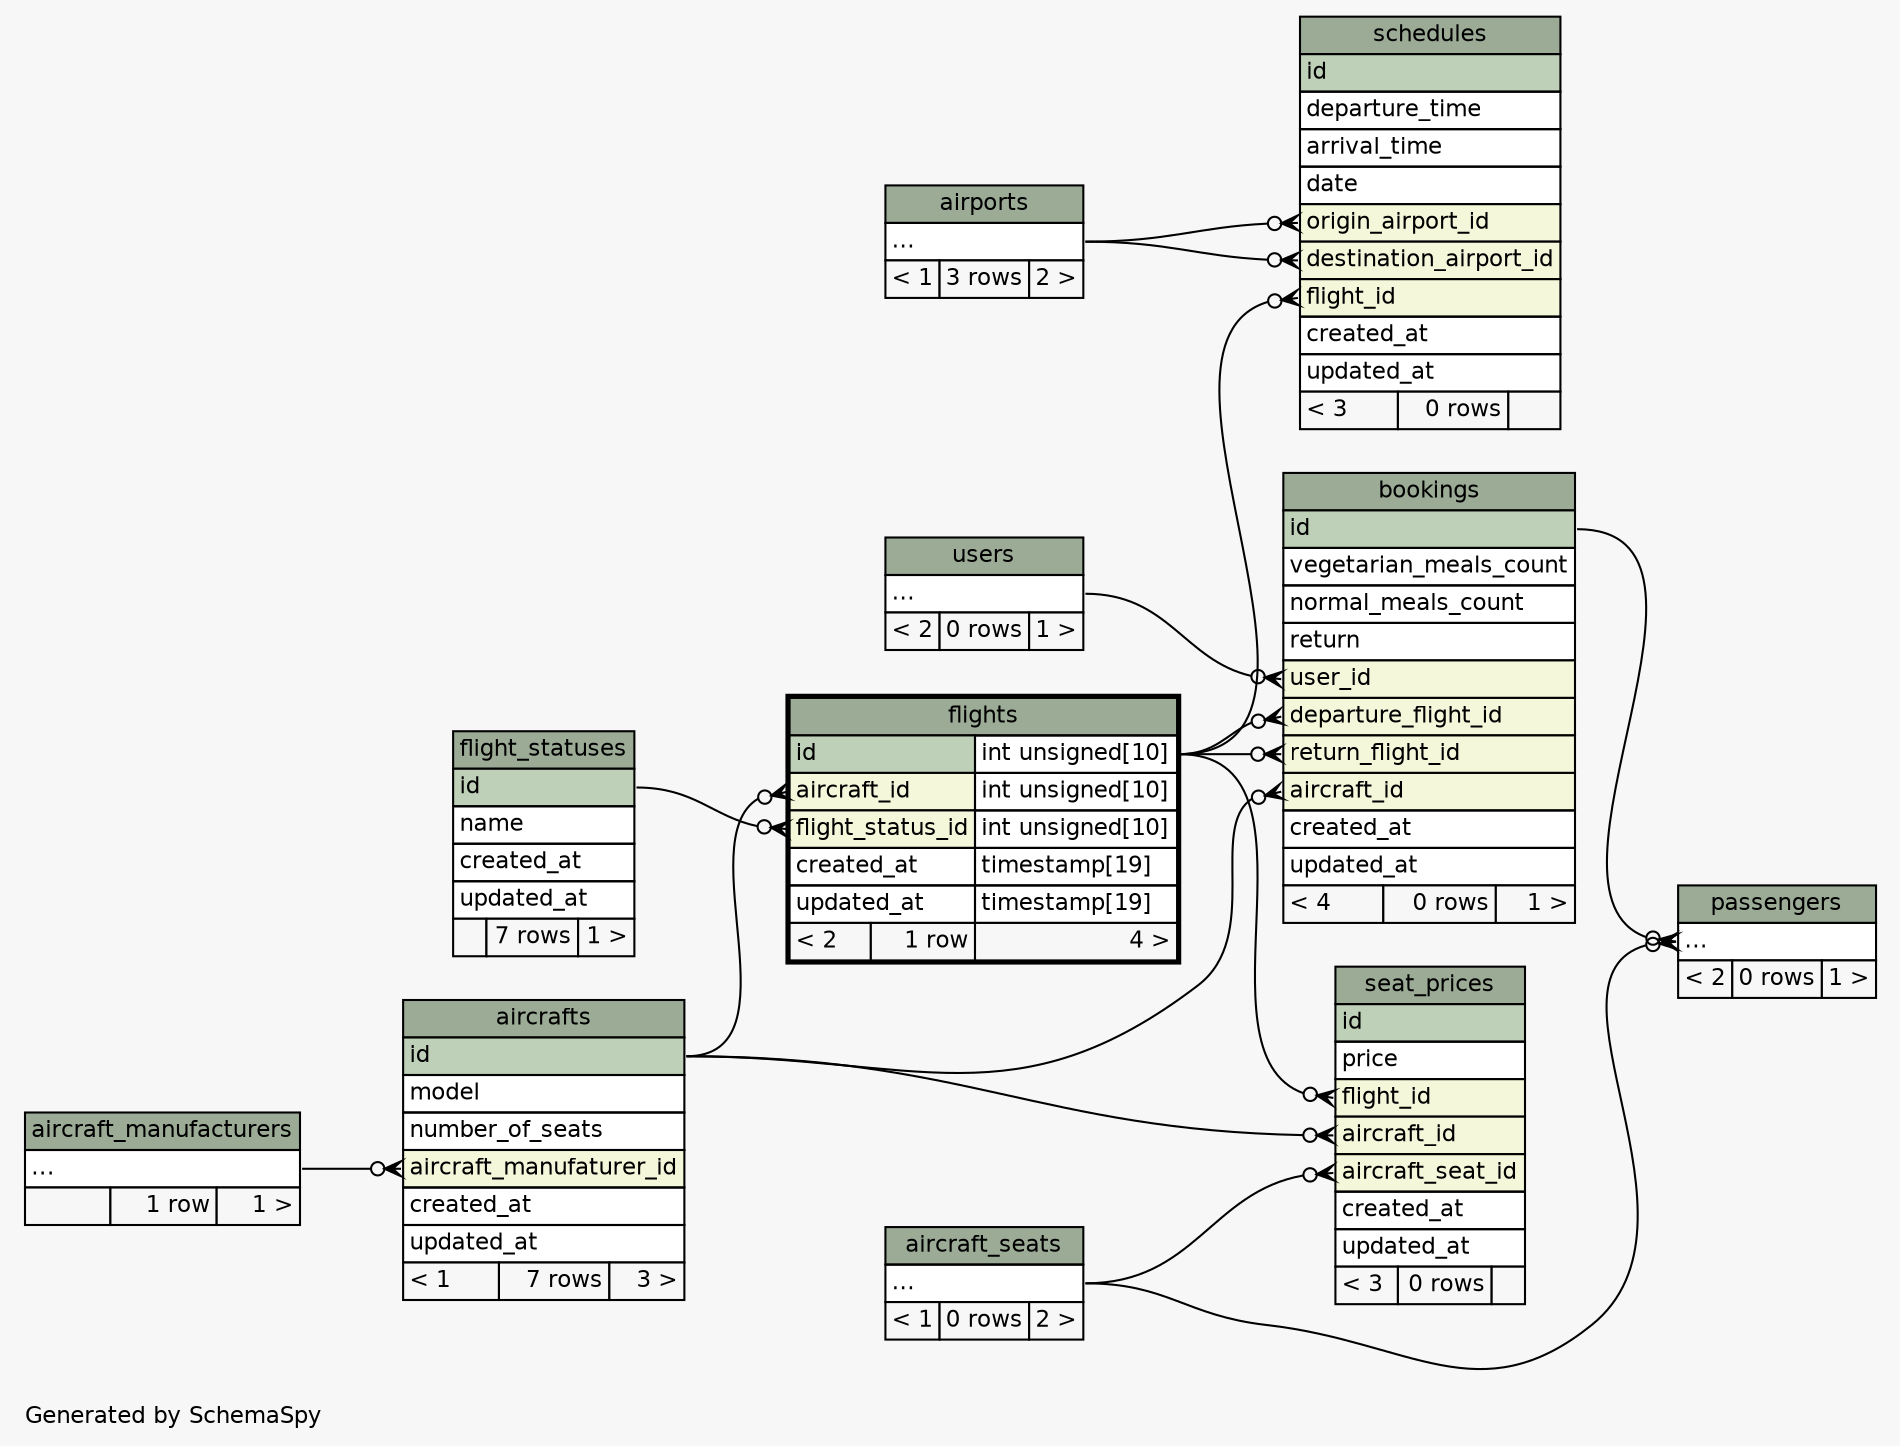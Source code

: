 // dot 2.38.0 on Linux 4.8.0-46-generic
// SchemaSpy rev 590
digraph "twoDegreesRelationshipsDiagram" {
  graph [
    rankdir="RL"
    bgcolor="#f7f7f7"
    label="\nGenerated by SchemaSpy"
    labeljust="l"
    nodesep="0.18"
    ranksep="0.46"
    fontname="Helvetica"
    fontsize="11"
  ];
  node [
    fontname="Helvetica"
    fontsize="11"
    shape="plaintext"
  ];
  edge [
    arrowsize="0.8"
  ];
  "aircrafts":"aircraft_manufaturer_id":w -> "aircraft_manufacturers":"elipses":e [arrowhead=none dir=back arrowtail=crowodot];
  "bookings":"aircraft_id":w -> "aircrafts":"id":e [arrowhead=none dir=back arrowtail=crowodot];
  "bookings":"departure_flight_id":w -> "flights":"id.type":e [arrowhead=none dir=back arrowtail=crowodot];
  "bookings":"return_flight_id":w -> "flights":"id.type":e [arrowhead=none dir=back arrowtail=crowodot];
  "bookings":"user_id":w -> "users":"elipses":e [arrowhead=none dir=back arrowtail=crowodot];
  "flights":"aircraft_id":w -> "aircrafts":"id":e [arrowhead=none dir=back arrowtail=crowodot];
  "flights":"flight_status_id":w -> "flight_statuses":"id":e [arrowhead=none dir=back arrowtail=crowodot];
  "passengers":"elipses":w -> "aircraft_seats":"elipses":e [arrowhead=none dir=back arrowtail=crowodot];
  "passengers":"elipses":w -> "bookings":"id":e [arrowhead=none dir=back arrowtail=crowodot];
  "schedules":"destination_airport_id":w -> "airports":"elipses":e [arrowhead=none dir=back arrowtail=crowodot];
  "schedules":"flight_id":w -> "flights":"id.type":e [arrowhead=none dir=back arrowtail=crowodot];
  "schedules":"origin_airport_id":w -> "airports":"elipses":e [arrowhead=none dir=back arrowtail=crowodot];
  "seat_prices":"aircraft_id":w -> "aircrafts":"id":e [arrowhead=none dir=back arrowtail=crowodot];
  "seat_prices":"aircraft_seat_id":w -> "aircraft_seats":"elipses":e [arrowhead=none dir=back arrowtail=crowodot];
  "seat_prices":"flight_id":w -> "flights":"id.type":e [arrowhead=none dir=back arrowtail=crowodot];
  "aircraft_manufacturers" [
    label=<
    <TABLE BORDER="0" CELLBORDER="1" CELLSPACING="0" BGCOLOR="#ffffff">
      <TR><TD COLSPAN="3" BGCOLOR="#9bab96" ALIGN="CENTER">aircraft_manufacturers</TD></TR>
      <TR><TD PORT="elipses" COLSPAN="3" ALIGN="LEFT">...</TD></TR>
      <TR><TD ALIGN="LEFT" BGCOLOR="#f7f7f7">  </TD><TD ALIGN="RIGHT" BGCOLOR="#f7f7f7">1 row</TD><TD ALIGN="RIGHT" BGCOLOR="#f7f7f7">1 &gt;</TD></TR>
    </TABLE>>
    URL="aircraft_manufacturers.html"
    tooltip="aircraft_manufacturers"
  ];
  "aircraft_seats" [
    label=<
    <TABLE BORDER="0" CELLBORDER="1" CELLSPACING="0" BGCOLOR="#ffffff">
      <TR><TD COLSPAN="3" BGCOLOR="#9bab96" ALIGN="CENTER">aircraft_seats</TD></TR>
      <TR><TD PORT="elipses" COLSPAN="3" ALIGN="LEFT">...</TD></TR>
      <TR><TD ALIGN="LEFT" BGCOLOR="#f7f7f7">&lt; 1</TD><TD ALIGN="RIGHT" BGCOLOR="#f7f7f7">0 rows</TD><TD ALIGN="RIGHT" BGCOLOR="#f7f7f7">2 &gt;</TD></TR>
    </TABLE>>
    URL="aircraft_seats.html"
    tooltip="aircraft_seats"
  ];
  "aircrafts" [
    label=<
    <TABLE BORDER="0" CELLBORDER="1" CELLSPACING="0" BGCOLOR="#ffffff">
      <TR><TD COLSPAN="3" BGCOLOR="#9bab96" ALIGN="CENTER">aircrafts</TD></TR>
      <TR><TD PORT="id" COLSPAN="3" BGCOLOR="#bed1b8" ALIGN="LEFT">id</TD></TR>
      <TR><TD PORT="model" COLSPAN="3" ALIGN="LEFT">model</TD></TR>
      <TR><TD PORT="number_of_seats" COLSPAN="3" ALIGN="LEFT">number_of_seats</TD></TR>
      <TR><TD PORT="aircraft_manufaturer_id" COLSPAN="3" BGCOLOR="#f4f7da" ALIGN="LEFT">aircraft_manufaturer_id</TD></TR>
      <TR><TD PORT="created_at" COLSPAN="3" ALIGN="LEFT">created_at</TD></TR>
      <TR><TD PORT="updated_at" COLSPAN="3" ALIGN="LEFT">updated_at</TD></TR>
      <TR><TD ALIGN="LEFT" BGCOLOR="#f7f7f7">&lt; 1</TD><TD ALIGN="RIGHT" BGCOLOR="#f7f7f7">7 rows</TD><TD ALIGN="RIGHT" BGCOLOR="#f7f7f7">3 &gt;</TD></TR>
    </TABLE>>
    URL="aircrafts.html"
    tooltip="aircrafts"
  ];
  "airports" [
    label=<
    <TABLE BORDER="0" CELLBORDER="1" CELLSPACING="0" BGCOLOR="#ffffff">
      <TR><TD COLSPAN="3" BGCOLOR="#9bab96" ALIGN="CENTER">airports</TD></TR>
      <TR><TD PORT="elipses" COLSPAN="3" ALIGN="LEFT">...</TD></TR>
      <TR><TD ALIGN="LEFT" BGCOLOR="#f7f7f7">&lt; 1</TD><TD ALIGN="RIGHT" BGCOLOR="#f7f7f7">3 rows</TD><TD ALIGN="RIGHT" BGCOLOR="#f7f7f7">2 &gt;</TD></TR>
    </TABLE>>
    URL="airports.html"
    tooltip="airports"
  ];
  "bookings" [
    label=<
    <TABLE BORDER="0" CELLBORDER="1" CELLSPACING="0" BGCOLOR="#ffffff">
      <TR><TD COLSPAN="3" BGCOLOR="#9bab96" ALIGN="CENTER">bookings</TD></TR>
      <TR><TD PORT="id" COLSPAN="3" BGCOLOR="#bed1b8" ALIGN="LEFT">id</TD></TR>
      <TR><TD PORT="vegetarian_meals_count" COLSPAN="3" ALIGN="LEFT">vegetarian_meals_count</TD></TR>
      <TR><TD PORT="normal_meals_count" COLSPAN="3" ALIGN="LEFT">normal_meals_count</TD></TR>
      <TR><TD PORT="return" COLSPAN="3" ALIGN="LEFT">return</TD></TR>
      <TR><TD PORT="user_id" COLSPAN="3" BGCOLOR="#f4f7da" ALIGN="LEFT">user_id</TD></TR>
      <TR><TD PORT="departure_flight_id" COLSPAN="3" BGCOLOR="#f4f7da" ALIGN="LEFT">departure_flight_id</TD></TR>
      <TR><TD PORT="return_flight_id" COLSPAN="3" BGCOLOR="#f4f7da" ALIGN="LEFT">return_flight_id</TD></TR>
      <TR><TD PORT="aircraft_id" COLSPAN="3" BGCOLOR="#f4f7da" ALIGN="LEFT">aircraft_id</TD></TR>
      <TR><TD PORT="created_at" COLSPAN="3" ALIGN="LEFT">created_at</TD></TR>
      <TR><TD PORT="updated_at" COLSPAN="3" ALIGN="LEFT">updated_at</TD></TR>
      <TR><TD ALIGN="LEFT" BGCOLOR="#f7f7f7">&lt; 4</TD><TD ALIGN="RIGHT" BGCOLOR="#f7f7f7">0 rows</TD><TD ALIGN="RIGHT" BGCOLOR="#f7f7f7">1 &gt;</TD></TR>
    </TABLE>>
    URL="bookings.html"
    tooltip="bookings"
  ];
  "flight_statuses" [
    label=<
    <TABLE BORDER="0" CELLBORDER="1" CELLSPACING="0" BGCOLOR="#ffffff">
      <TR><TD COLSPAN="3" BGCOLOR="#9bab96" ALIGN="CENTER">flight_statuses</TD></TR>
      <TR><TD PORT="id" COLSPAN="3" BGCOLOR="#bed1b8" ALIGN="LEFT">id</TD></TR>
      <TR><TD PORT="name" COLSPAN="3" ALIGN="LEFT">name</TD></TR>
      <TR><TD PORT="created_at" COLSPAN="3" ALIGN="LEFT">created_at</TD></TR>
      <TR><TD PORT="updated_at" COLSPAN="3" ALIGN="LEFT">updated_at</TD></TR>
      <TR><TD ALIGN="LEFT" BGCOLOR="#f7f7f7">  </TD><TD ALIGN="RIGHT" BGCOLOR="#f7f7f7">7 rows</TD><TD ALIGN="RIGHT" BGCOLOR="#f7f7f7">1 &gt;</TD></TR>
    </TABLE>>
    URL="flight_statuses.html"
    tooltip="flight_statuses"
  ];
  "flights" [
    label=<
    <TABLE BORDER="2" CELLBORDER="1" CELLSPACING="0" BGCOLOR="#ffffff">
      <TR><TD COLSPAN="3" BGCOLOR="#9bab96" ALIGN="CENTER">flights</TD></TR>
      <TR><TD PORT="id" COLSPAN="2" BGCOLOR="#bed1b8" ALIGN="LEFT">id</TD><TD PORT="id.type" ALIGN="LEFT">int unsigned[10]</TD></TR>
      <TR><TD PORT="aircraft_id" COLSPAN="2" BGCOLOR="#f4f7da" ALIGN="LEFT">aircraft_id</TD><TD PORT="aircraft_id.type" ALIGN="LEFT">int unsigned[10]</TD></TR>
      <TR><TD PORT="flight_status_id" COLSPAN="2" BGCOLOR="#f4f7da" ALIGN="LEFT">flight_status_id</TD><TD PORT="flight_status_id.type" ALIGN="LEFT">int unsigned[10]</TD></TR>
      <TR><TD PORT="created_at" COLSPAN="2" ALIGN="LEFT">created_at</TD><TD PORT="created_at.type" ALIGN="LEFT">timestamp[19]</TD></TR>
      <TR><TD PORT="updated_at" COLSPAN="2" ALIGN="LEFT">updated_at</TD><TD PORT="updated_at.type" ALIGN="LEFT">timestamp[19]</TD></TR>
      <TR><TD ALIGN="LEFT" BGCOLOR="#f7f7f7">&lt; 2</TD><TD ALIGN="RIGHT" BGCOLOR="#f7f7f7">1 row</TD><TD ALIGN="RIGHT" BGCOLOR="#f7f7f7">4 &gt;</TD></TR>
    </TABLE>>
    URL="flights.html"
    tooltip="flights"
  ];
  "passengers" [
    label=<
    <TABLE BORDER="0" CELLBORDER="1" CELLSPACING="0" BGCOLOR="#ffffff">
      <TR><TD COLSPAN="3" BGCOLOR="#9bab96" ALIGN="CENTER">passengers</TD></TR>
      <TR><TD PORT="elipses" COLSPAN="3" ALIGN="LEFT">...</TD></TR>
      <TR><TD ALIGN="LEFT" BGCOLOR="#f7f7f7">&lt; 2</TD><TD ALIGN="RIGHT" BGCOLOR="#f7f7f7">0 rows</TD><TD ALIGN="RIGHT" BGCOLOR="#f7f7f7">1 &gt;</TD></TR>
    </TABLE>>
    URL="passengers.html"
    tooltip="passengers"
  ];
  "schedules" [
    label=<
    <TABLE BORDER="0" CELLBORDER="1" CELLSPACING="0" BGCOLOR="#ffffff">
      <TR><TD COLSPAN="3" BGCOLOR="#9bab96" ALIGN="CENTER">schedules</TD></TR>
      <TR><TD PORT="id" COLSPAN="3" BGCOLOR="#bed1b8" ALIGN="LEFT">id</TD></TR>
      <TR><TD PORT="departure_time" COLSPAN="3" ALIGN="LEFT">departure_time</TD></TR>
      <TR><TD PORT="arrival_time" COLSPAN="3" ALIGN="LEFT">arrival_time</TD></TR>
      <TR><TD PORT="date" COLSPAN="3" ALIGN="LEFT">date</TD></TR>
      <TR><TD PORT="origin_airport_id" COLSPAN="3" BGCOLOR="#f4f7da" ALIGN="LEFT">origin_airport_id</TD></TR>
      <TR><TD PORT="destination_airport_id" COLSPAN="3" BGCOLOR="#f4f7da" ALIGN="LEFT">destination_airport_id</TD></TR>
      <TR><TD PORT="flight_id" COLSPAN="3" BGCOLOR="#f4f7da" ALIGN="LEFT">flight_id</TD></TR>
      <TR><TD PORT="created_at" COLSPAN="3" ALIGN="LEFT">created_at</TD></TR>
      <TR><TD PORT="updated_at" COLSPAN="3" ALIGN="LEFT">updated_at</TD></TR>
      <TR><TD ALIGN="LEFT" BGCOLOR="#f7f7f7">&lt; 3</TD><TD ALIGN="RIGHT" BGCOLOR="#f7f7f7">0 rows</TD><TD ALIGN="RIGHT" BGCOLOR="#f7f7f7">  </TD></TR>
    </TABLE>>
    URL="schedules.html"
    tooltip="schedules"
  ];
  "seat_prices" [
    label=<
    <TABLE BORDER="0" CELLBORDER="1" CELLSPACING="0" BGCOLOR="#ffffff">
      <TR><TD COLSPAN="3" BGCOLOR="#9bab96" ALIGN="CENTER">seat_prices</TD></TR>
      <TR><TD PORT="id" COLSPAN="3" BGCOLOR="#bed1b8" ALIGN="LEFT">id</TD></TR>
      <TR><TD PORT="price" COLSPAN="3" ALIGN="LEFT">price</TD></TR>
      <TR><TD PORT="flight_id" COLSPAN="3" BGCOLOR="#f4f7da" ALIGN="LEFT">flight_id</TD></TR>
      <TR><TD PORT="aircraft_id" COLSPAN="3" BGCOLOR="#f4f7da" ALIGN="LEFT">aircraft_id</TD></TR>
      <TR><TD PORT="aircraft_seat_id" COLSPAN="3" BGCOLOR="#f4f7da" ALIGN="LEFT">aircraft_seat_id</TD></TR>
      <TR><TD PORT="created_at" COLSPAN="3" ALIGN="LEFT">created_at</TD></TR>
      <TR><TD PORT="updated_at" COLSPAN="3" ALIGN="LEFT">updated_at</TD></TR>
      <TR><TD ALIGN="LEFT" BGCOLOR="#f7f7f7">&lt; 3</TD><TD ALIGN="RIGHT" BGCOLOR="#f7f7f7">0 rows</TD><TD ALIGN="RIGHT" BGCOLOR="#f7f7f7">  </TD></TR>
    </TABLE>>
    URL="seat_prices.html"
    tooltip="seat_prices"
  ];
  "users" [
    label=<
    <TABLE BORDER="0" CELLBORDER="1" CELLSPACING="0" BGCOLOR="#ffffff">
      <TR><TD COLSPAN="3" BGCOLOR="#9bab96" ALIGN="CENTER">users</TD></TR>
      <TR><TD PORT="elipses" COLSPAN="3" ALIGN="LEFT">...</TD></TR>
      <TR><TD ALIGN="LEFT" BGCOLOR="#f7f7f7">&lt; 2</TD><TD ALIGN="RIGHT" BGCOLOR="#f7f7f7">0 rows</TD><TD ALIGN="RIGHT" BGCOLOR="#f7f7f7">1 &gt;</TD></TR>
    </TABLE>>
    URL="users.html"
    tooltip="users"
  ];
}
